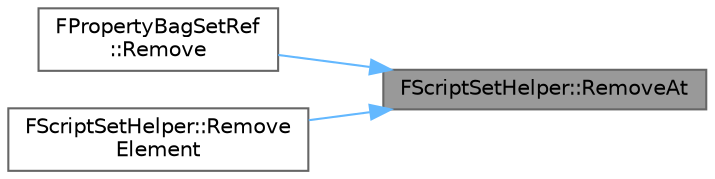 digraph "FScriptSetHelper::RemoveAt"
{
 // INTERACTIVE_SVG=YES
 // LATEX_PDF_SIZE
  bgcolor="transparent";
  edge [fontname=Helvetica,fontsize=10,labelfontname=Helvetica,labelfontsize=10];
  node [fontname=Helvetica,fontsize=10,shape=box,height=0.2,width=0.4];
  rankdir="RL";
  Node1 [id="Node000001",label="FScriptSetHelper::RemoveAt",height=0.2,width=0.4,color="gray40", fillcolor="grey60", style="filled", fontcolor="black",tooltip="Removes an element at the specified index, destroying it."];
  Node1 -> Node2 [id="edge1_Node000001_Node000002",dir="back",color="steelblue1",style="solid",tooltip=" "];
  Node2 [id="Node000002",label="FPropertyBagSetRef\l::Remove",height=0.2,width=0.4,color="grey40", fillcolor="white", style="filled",URL="$d7/d67/classFPropertyBagSetRef.html#a949bbc05b9e716884545e323ea1d168d",tooltip="Removes value from set if found."];
  Node1 -> Node3 [id="edge2_Node000001_Node000003",dir="back",color="steelblue1",style="solid",tooltip=" "];
  Node3 [id="Node000003",label="FScriptSetHelper::Remove\lElement",height=0.2,width=0.4,color="grey40", fillcolor="white", style="filled",URL="$df/d52/classFScriptSetHelper.html#a83ece55c12b51fb888807e5a6100e9ad",tooltip="Removes the element from the set."];
}
